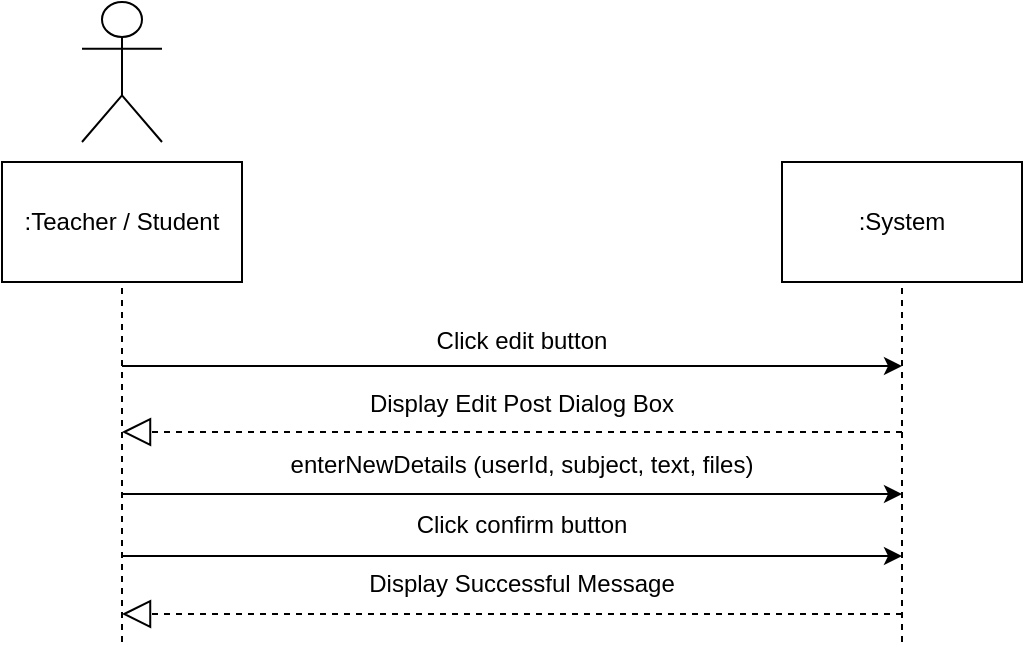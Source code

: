 <mxfile version="10.6.7" type="google"><diagram id="47PWAiAJx7XTv0kaxFLS" name="Page-1"><mxGraphModel dx="840" dy="452" grid="1" gridSize="10" guides="1" tooltips="1" connect="1" arrows="1" fold="1" page="1" pageScale="1" pageWidth="850" pageHeight="1100" math="0" shadow="0"><root><mxCell id="0"/><mxCell id="1" parent="0"/><mxCell id="fs4sQIMfjL7jT2RKrcqI-1" value="" style="endArrow=none;dashed=1;html=1;entryX=0.5;entryY=1;entryDx=0;entryDy=0;" parent="1" target="fs4sQIMfjL7jT2RKrcqI-3" edge="1"><mxGeometry width="50" height="50" relative="1" as="geometry"><mxPoint x="270" y="360" as="sourcePoint"/><mxPoint x="269.5" y="170" as="targetPoint"/></mxGeometry></mxCell><mxCell id="fs4sQIMfjL7jT2RKrcqI-2" value="Actor" style="shape=umlActor;verticalLabelPosition=bottom;labelBackgroundColor=#ffffff;verticalAlign=top;html=1;outlineConnect=0;noLabel=1;" parent="1" vertex="1"><mxGeometry x="250" y="40" width="40" height="70" as="geometry"/></mxCell><mxCell id="fs4sQIMfjL7jT2RKrcqI-3" value=":Teacher / Student" style="rounded=0;whiteSpace=wrap;html=1;" parent="1" vertex="1"><mxGeometry x="210" y="120" width="120" height="60" as="geometry"/></mxCell><mxCell id="fs4sQIMfjL7jT2RKrcqI-4" value=":System" style="rounded=0;whiteSpace=wrap;html=1;" parent="1" vertex="1"><mxGeometry x="600" y="120" width="120" height="60" as="geometry"/></mxCell><mxCell id="fs4sQIMfjL7jT2RKrcqI-5" value="" style="endArrow=none;dashed=1;html=1;entryX=0.5;entryY=1;entryDx=0;entryDy=0;" parent="1" target="fs4sQIMfjL7jT2RKrcqI-4" edge="1"><mxGeometry width="50" height="50" relative="1" as="geometry"><mxPoint x="660" y="360" as="sourcePoint"/><mxPoint x="700" y="190" as="targetPoint"/></mxGeometry></mxCell><mxCell id="fs4sQIMfjL7jT2RKrcqI-6" value="" style="endArrow=classic;html=1;fontSize=12;" parent="1" edge="1"><mxGeometry width="50" height="50" relative="1" as="geometry"><mxPoint x="270" y="222" as="sourcePoint"/><mxPoint x="660" y="222" as="targetPoint"/></mxGeometry></mxCell><mxCell id="fs4sQIMfjL7jT2RKrcqI-7" value="Click edit button" style="text;align=center;fontStyle=0;verticalAlign=middle;spacingLeft=3;spacingRight=3;strokeColor=none;rotatable=0;points=[[0,0.5],[1,0.5]];portConstraint=eastwest;fontSize=12;" parent="1" vertex="1"><mxGeometry x="430" y="208" width="80" as="geometry"/></mxCell><mxCell id="fs4sQIMfjL7jT2RKrcqI-8" value="" style="endArrow=classic;html=1;fontSize=12;" parent="1" edge="1"><mxGeometry width="50" height="50" relative="1" as="geometry"><mxPoint x="270" y="286" as="sourcePoint"/><mxPoint x="660" y="286" as="targetPoint"/></mxGeometry></mxCell><mxCell id="fs4sQIMfjL7jT2RKrcqI-9" value="enterNewDetails (userId, subject, text, files)" style="text;align=center;fontStyle=0;verticalAlign=middle;spacingLeft=3;spacingRight=3;strokeColor=none;rotatable=0;points=[[0,0.5],[1,0.5]];portConstraint=eastwest;fontSize=12;" parent="1" vertex="1"><mxGeometry x="430" y="270" width="80" as="geometry"/></mxCell><mxCell id="fs4sQIMfjL7jT2RKrcqI-10" value="Display Successful Message&#10;" style="text;align=center;fontStyle=0;verticalAlign=middle;spacingLeft=3;spacingRight=3;strokeColor=none;rotatable=0;points=[[0,0.5],[1,0.5]];portConstraint=eastwest;fontSize=12;" parent="1" vertex="1"><mxGeometry x="430" y="332" width="80" height="10" as="geometry"/></mxCell><mxCell id="fs4sQIMfjL7jT2RKrcqI-11" value="" style="endArrow=block;dashed=1;endFill=0;endSize=12;html=1;" parent="1" edge="1"><mxGeometry width="160" relative="1" as="geometry"><mxPoint x="660" y="346" as="sourcePoint"/><mxPoint x="270" y="346" as="targetPoint"/></mxGeometry></mxCell><mxCell id="fs4sQIMfjL7jT2RKrcqI-12" value="Display Edit Post Dialog Box&#10;" style="text;align=center;fontStyle=0;verticalAlign=middle;spacingLeft=3;spacingRight=3;strokeColor=none;rotatable=0;points=[[0,0.5],[1,0.5]];portConstraint=eastwest;fontSize=12;" parent="1" vertex="1"><mxGeometry x="430" y="242" width="80" height="10" as="geometry"/></mxCell><mxCell id="fs4sQIMfjL7jT2RKrcqI-13" value="" style="endArrow=block;dashed=1;endFill=0;endSize=12;html=1;" parent="1" edge="1"><mxGeometry width="160" relative="1" as="geometry"><mxPoint x="660" y="255" as="sourcePoint"/><mxPoint x="270" y="255" as="targetPoint"/></mxGeometry></mxCell><mxCell id="fs4sQIMfjL7jT2RKrcqI-14" value="" style="endArrow=classic;html=1;fontSize=12;" parent="1" edge="1"><mxGeometry width="50" height="50" relative="1" as="geometry"><mxPoint x="270" y="317" as="sourcePoint"/><mxPoint x="660" y="317" as="targetPoint"/></mxGeometry></mxCell><mxCell id="fs4sQIMfjL7jT2RKrcqI-15" value="Click confirm button" style="text;align=center;fontStyle=0;verticalAlign=middle;spacingLeft=3;spacingRight=3;strokeColor=none;rotatable=0;points=[[0,0.5],[1,0.5]];portConstraint=eastwest;fontSize=12;" parent="1" vertex="1"><mxGeometry x="430" y="300" width="80" as="geometry"/></mxCell></root></mxGraphModel></diagram></mxfile>